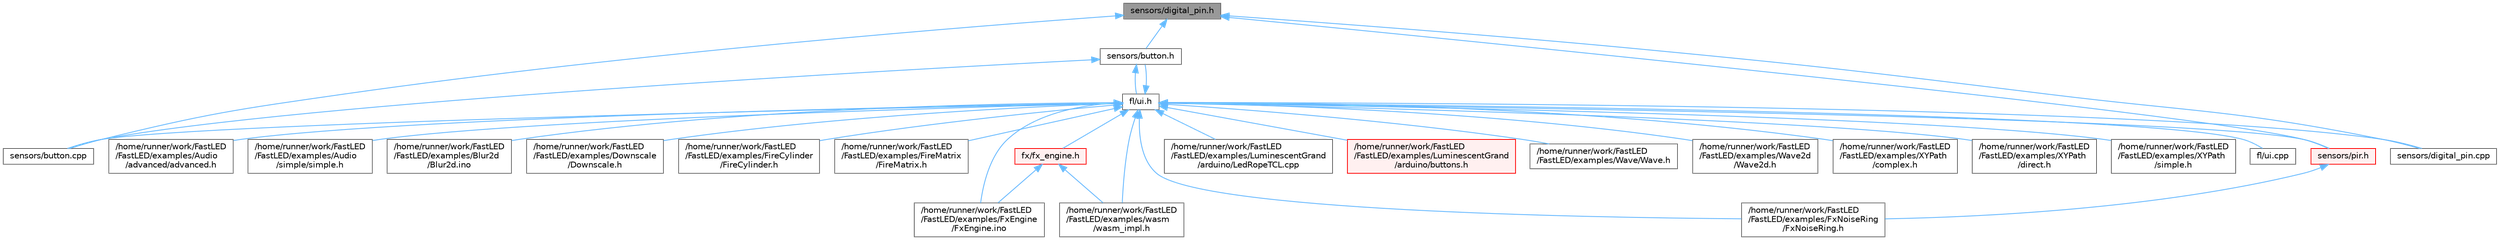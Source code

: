 digraph "sensors/digital_pin.h"
{
 // INTERACTIVE_SVG=YES
 // LATEX_PDF_SIZE
  bgcolor="transparent";
  edge [fontname=Helvetica,fontsize=10,labelfontname=Helvetica,labelfontsize=10];
  node [fontname=Helvetica,fontsize=10,shape=box,height=0.2,width=0.4];
  Node1 [id="Node000001",label="sensors/digital_pin.h",height=0.2,width=0.4,color="gray40", fillcolor="grey60", style="filled", fontcolor="black",tooltip=" "];
  Node1 -> Node2 [id="edge1_Node000001_Node000002",dir="back",color="steelblue1",style="solid",tooltip=" "];
  Node2 [id="Node000002",label="sensors/button.cpp",height=0.2,width=0.4,color="grey40", fillcolor="white", style="filled",URL="$d6/df7/button_8cpp.html",tooltip=" "];
  Node1 -> Node3 [id="edge2_Node000001_Node000003",dir="back",color="steelblue1",style="solid",tooltip=" "];
  Node3 [id="Node000003",label="sensors/button.h",height=0.2,width=0.4,color="grey40", fillcolor="white", style="filled",URL="$d7/d0e/button_8h.html",tooltip=" "];
  Node3 -> Node4 [id="edge3_Node000003_Node000004",dir="back",color="steelblue1",style="solid",tooltip=" "];
  Node4 [id="Node000004",label="fl/ui.h",height=0.2,width=0.4,color="grey40", fillcolor="white", style="filled",URL="$d9/d3b/ui_8h.html",tooltip=" "];
  Node4 -> Node5 [id="edge4_Node000004_Node000005",dir="back",color="steelblue1",style="solid",tooltip=" "];
  Node5 [id="Node000005",label="/home/runner/work/FastLED\l/FastLED/examples/Audio\l/advanced/advanced.h",height=0.2,width=0.4,color="grey40", fillcolor="white", style="filled",URL="$da/dc7/advanced_8h.html",tooltip=" "];
  Node4 -> Node6 [id="edge5_Node000004_Node000006",dir="back",color="steelblue1",style="solid",tooltip=" "];
  Node6 [id="Node000006",label="/home/runner/work/FastLED\l/FastLED/examples/Audio\l/simple/simple.h",height=0.2,width=0.4,color="grey40", fillcolor="white", style="filled",URL="$db/d49/_audio_2simple_2simple_8h.html",tooltip=" "];
  Node4 -> Node7 [id="edge6_Node000004_Node000007",dir="back",color="steelblue1",style="solid",tooltip=" "];
  Node7 [id="Node000007",label="/home/runner/work/FastLED\l/FastLED/examples/Blur2d\l/Blur2d.ino",height=0.2,width=0.4,color="grey40", fillcolor="white", style="filled",URL="$df/d42/_blur2d_8ino.html",tooltip="Demonstrates 2D blur effects on LED matrix."];
  Node4 -> Node8 [id="edge7_Node000004_Node000008",dir="back",color="steelblue1",style="solid",tooltip=" "];
  Node8 [id="Node000008",label="/home/runner/work/FastLED\l/FastLED/examples/Downscale\l/Downscale.h",height=0.2,width=0.4,color="grey40", fillcolor="white", style="filled",URL="$d6/d1a/examples_2_downscale_2downscale_8h.html",tooltip=" "];
  Node4 -> Node9 [id="edge8_Node000004_Node000009",dir="back",color="steelblue1",style="solid",tooltip=" "];
  Node9 [id="Node000009",label="/home/runner/work/FastLED\l/FastLED/examples/FireCylinder\l/FireCylinder.h",height=0.2,width=0.4,color="grey40", fillcolor="white", style="filled",URL="$d8/dd0/_fire_cylinder_8h.html",tooltip=" "];
  Node4 -> Node10 [id="edge9_Node000004_Node000010",dir="back",color="steelblue1",style="solid",tooltip=" "];
  Node10 [id="Node000010",label="/home/runner/work/FastLED\l/FastLED/examples/FireMatrix\l/FireMatrix.h",height=0.2,width=0.4,color="grey40", fillcolor="white", style="filled",URL="$d5/d88/_fire_matrix_8h.html",tooltip=" "];
  Node4 -> Node11 [id="edge10_Node000004_Node000011",dir="back",color="steelblue1",style="solid",tooltip=" "];
  Node11 [id="Node000011",label="/home/runner/work/FastLED\l/FastLED/examples/FxEngine\l/FxEngine.ino",height=0.2,width=0.4,color="grey40", fillcolor="white", style="filled",URL="$d6/d35/_fx_engine_8ino.html",tooltip="Demonstrates FxEngine for switching between effects."];
  Node4 -> Node12 [id="edge11_Node000004_Node000012",dir="back",color="steelblue1",style="solid",tooltip=" "];
  Node12 [id="Node000012",label="/home/runner/work/FastLED\l/FastLED/examples/FxNoiseRing\l/FxNoiseRing.h",height=0.2,width=0.4,color="grey40", fillcolor="white", style="filled",URL="$d5/d77/_fx_noise_ring_8h.html",tooltip=" "];
  Node4 -> Node13 [id="edge12_Node000004_Node000013",dir="back",color="steelblue1",style="solid",tooltip=" "];
  Node13 [id="Node000013",label="/home/runner/work/FastLED\l/FastLED/examples/LuminescentGrand\l/arduino/LedRopeTCL.cpp",height=0.2,width=0.4,color="grey40", fillcolor="white", style="filled",URL="$d6/dc9/_led_rope_t_c_l_8cpp.html",tooltip=" "];
  Node4 -> Node14 [id="edge13_Node000004_Node000014",dir="back",color="steelblue1",style="solid",tooltip=" "];
  Node14 [id="Node000014",label="/home/runner/work/FastLED\l/FastLED/examples/LuminescentGrand\l/arduino/buttons.h",height=0.2,width=0.4,color="red", fillcolor="#FFF0F0", style="filled",URL="$de/d05/buttons_8h.html",tooltip=" "];
  Node4 -> Node16 [id="edge14_Node000004_Node000016",dir="back",color="steelblue1",style="solid",tooltip=" "];
  Node16 [id="Node000016",label="/home/runner/work/FastLED\l/FastLED/examples/Wave/Wave.h",height=0.2,width=0.4,color="grey40", fillcolor="white", style="filled",URL="$d8/d78/examples_2_wave_2wave_8h.html",tooltip=" "];
  Node4 -> Node17 [id="edge15_Node000004_Node000017",dir="back",color="steelblue1",style="solid",tooltip=" "];
  Node17 [id="Node000017",label="/home/runner/work/FastLED\l/FastLED/examples/Wave2d\l/Wave2d.h",height=0.2,width=0.4,color="grey40", fillcolor="white", style="filled",URL="$d5/d94/_wave2d_8h.html",tooltip=" "];
  Node4 -> Node18 [id="edge16_Node000004_Node000018",dir="back",color="steelblue1",style="solid",tooltip=" "];
  Node18 [id="Node000018",label="/home/runner/work/FastLED\l/FastLED/examples/XYPath\l/complex.h",height=0.2,width=0.4,color="grey40", fillcolor="white", style="filled",URL="$d7/d3b/complex_8h.html",tooltip=" "];
  Node4 -> Node19 [id="edge17_Node000004_Node000019",dir="back",color="steelblue1",style="solid",tooltip=" "];
  Node19 [id="Node000019",label="/home/runner/work/FastLED\l/FastLED/examples/XYPath\l/direct.h",height=0.2,width=0.4,color="grey40", fillcolor="white", style="filled",URL="$d6/daf/direct_8h.html",tooltip=" "];
  Node4 -> Node20 [id="edge18_Node000004_Node000020",dir="back",color="steelblue1",style="solid",tooltip=" "];
  Node20 [id="Node000020",label="/home/runner/work/FastLED\l/FastLED/examples/XYPath\l/simple.h",height=0.2,width=0.4,color="grey40", fillcolor="white", style="filled",URL="$d3/d52/_x_y_path_2simple_8h.html",tooltip=" "];
  Node4 -> Node21 [id="edge19_Node000004_Node000021",dir="back",color="steelblue1",style="solid",tooltip=" "];
  Node21 [id="Node000021",label="/home/runner/work/FastLED\l/FastLED/examples/wasm\l/wasm_impl.h",height=0.2,width=0.4,color="grey40", fillcolor="white", style="filled",URL="$da/d40/wasm__impl_8h.html",tooltip=" "];
  Node4 -> Node22 [id="edge20_Node000004_Node000022",dir="back",color="steelblue1",style="solid",tooltip=" "];
  Node22 [id="Node000022",label="fl/ui.cpp",height=0.2,width=0.4,color="grey40", fillcolor="white", style="filled",URL="$d4/d38/ui_8cpp.html",tooltip=" "];
  Node4 -> Node23 [id="edge21_Node000004_Node000023",dir="back",color="steelblue1",style="solid",tooltip=" "];
  Node23 [id="Node000023",label="fx/fx_engine.h",height=0.2,width=0.4,color="red", fillcolor="#FFF0F0", style="filled",URL="$d9/d3c/fx__engine_8h.html",tooltip=" "];
  Node23 -> Node11 [id="edge22_Node000023_Node000011",dir="back",color="steelblue1",style="solid",tooltip=" "];
  Node23 -> Node21 [id="edge23_Node000023_Node000021",dir="back",color="steelblue1",style="solid",tooltip=" "];
  Node4 -> Node2 [id="edge24_Node000004_Node000002",dir="back",color="steelblue1",style="solid",tooltip=" "];
  Node4 -> Node3 [id="edge25_Node000004_Node000003",dir="back",color="steelblue1",style="solid",tooltip=" "];
  Node4 -> Node26 [id="edge26_Node000004_Node000026",dir="back",color="steelblue1",style="solid",tooltip=" "];
  Node26 [id="Node000026",label="sensors/digital_pin.cpp",height=0.2,width=0.4,color="grey40", fillcolor="white", style="filled",URL="$de/d2b/digital__pin_8cpp.html",tooltip=" "];
  Node4 -> Node27 [id="edge27_Node000004_Node000027",dir="back",color="steelblue1",style="solid",tooltip=" "];
  Node27 [id="Node000027",label="sensors/pir.h",height=0.2,width=0.4,color="red", fillcolor="#FFF0F0", style="filled",URL="$d9/dd3/pir_8h.html",tooltip=" "];
  Node27 -> Node12 [id="edge28_Node000027_Node000012",dir="back",color="steelblue1",style="solid",tooltip=" "];
  Node3 -> Node2 [id="edge29_Node000003_Node000002",dir="back",color="steelblue1",style="solid",tooltip=" "];
  Node1 -> Node26 [id="edge30_Node000001_Node000026",dir="back",color="steelblue1",style="solid",tooltip=" "];
  Node1 -> Node27 [id="edge31_Node000001_Node000027",dir="back",color="steelblue1",style="solid",tooltip=" "];
}
